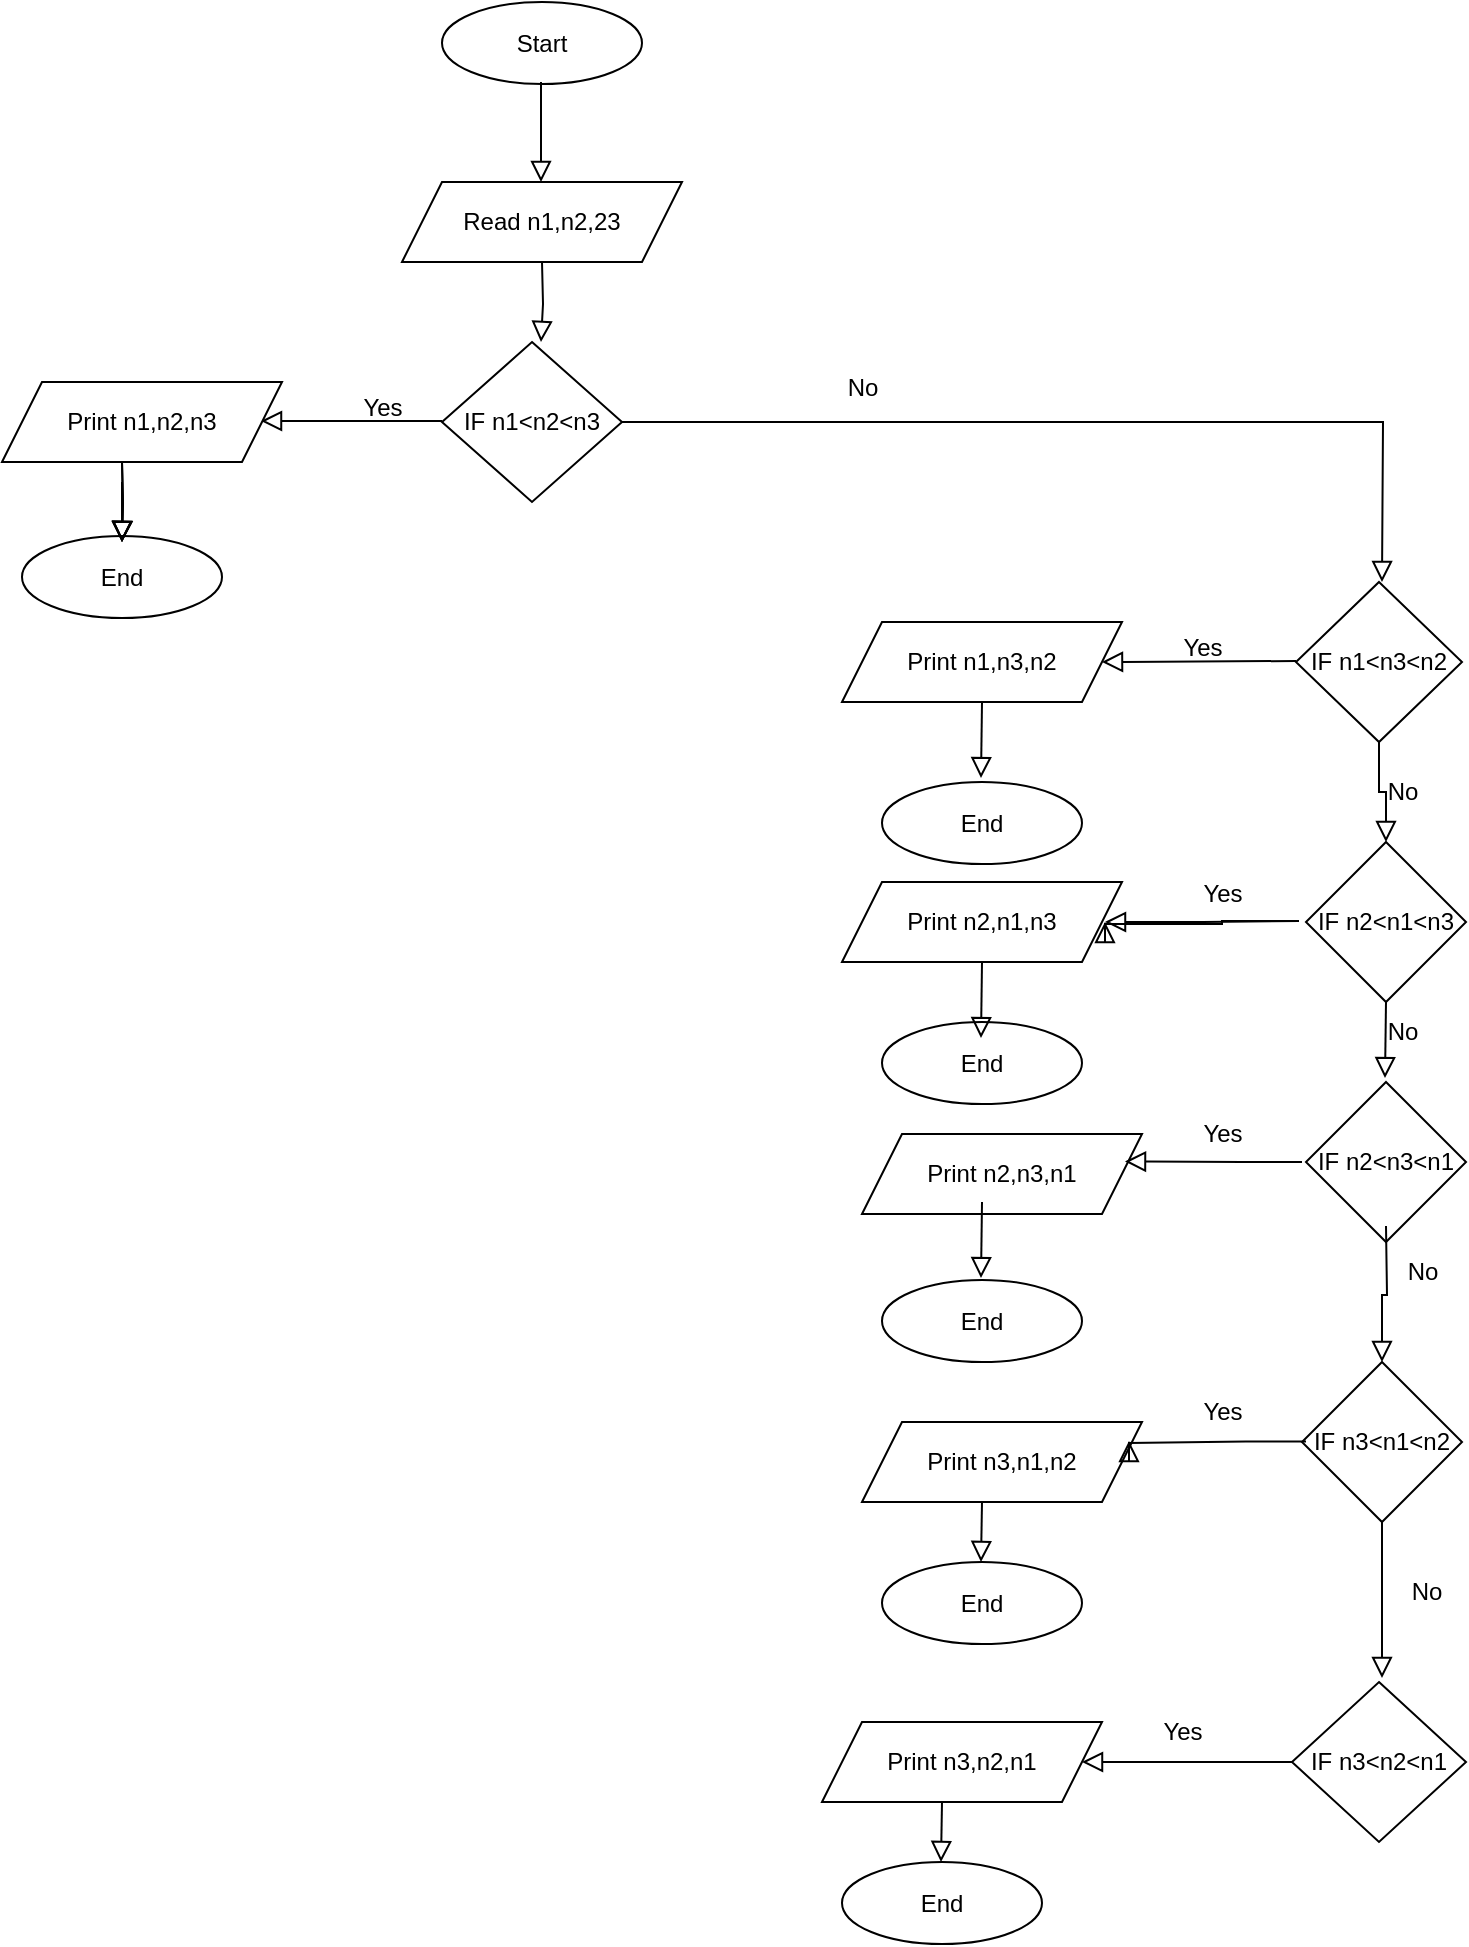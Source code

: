 <mxfile version="21.3.5" type="github">
  <diagram id="C5RBs43oDa-KdzZeNtuy" name="Page-1">
    <mxGraphModel dx="1257" dy="1866" grid="1" gridSize="10" guides="1" tooltips="1" connect="1" arrows="1" fold="1" page="1" pageScale="1" pageWidth="827" pageHeight="1169" background="none" math="0" shadow="0">
      <root>
        <mxCell id="WIyWlLk6GJQsqaUBKTNV-0" />
        <mxCell id="WIyWlLk6GJQsqaUBKTNV-1" parent="WIyWlLk6GJQsqaUBKTNV-0" />
        <mxCell id="QQICRdsqd7kg14_r1sLs-0" value="Start" style="ellipse;whiteSpace=wrap;html=1;" parent="WIyWlLk6GJQsqaUBKTNV-1" vertex="1">
          <mxGeometry x="310" y="-1150" width="100" height="41" as="geometry" />
        </mxCell>
        <mxCell id="QQICRdsqd7kg14_r1sLs-5" value="" style="rounded=0;html=1;jettySize=auto;orthogonalLoop=1;fontSize=11;endArrow=block;endFill=0;endSize=8;strokeWidth=1;shadow=0;labelBackgroundColor=none;edgeStyle=orthogonalEdgeStyle;" parent="WIyWlLk6GJQsqaUBKTNV-1" edge="1">
          <mxGeometry relative="1" as="geometry">
            <mxPoint x="359.5" y="-1110" as="sourcePoint" />
            <mxPoint x="359.5" y="-1060" as="targetPoint" />
          </mxGeometry>
        </mxCell>
        <mxCell id="QQICRdsqd7kg14_r1sLs-6" value="Read n1,n2,23" style="shape=parallelogram;perimeter=parallelogramPerimeter;whiteSpace=wrap;html=1;fixedSize=1;" parent="WIyWlLk6GJQsqaUBKTNV-1" vertex="1">
          <mxGeometry x="290" y="-1060" width="140" height="40" as="geometry" />
        </mxCell>
        <mxCell id="diacNIXVysO6hR9Xucvc-0" value="IF n1&amp;lt;n2&amp;lt;n3" style="rhombus;whiteSpace=wrap;html=1;" vertex="1" parent="WIyWlLk6GJQsqaUBKTNV-1">
          <mxGeometry x="310" y="-980" width="90" height="80" as="geometry" />
        </mxCell>
        <mxCell id="diacNIXVysO6hR9Xucvc-1" value="" style="rounded=0;html=1;jettySize=auto;orthogonalLoop=1;fontSize=11;endArrow=block;endFill=0;endSize=8;strokeWidth=1;shadow=0;labelBackgroundColor=none;edgeStyle=orthogonalEdgeStyle;" edge="1" parent="WIyWlLk6GJQsqaUBKTNV-1">
          <mxGeometry relative="1" as="geometry">
            <mxPoint x="360" y="-1020" as="sourcePoint" />
            <mxPoint x="359.5" y="-980" as="targetPoint" />
          </mxGeometry>
        </mxCell>
        <mxCell id="diacNIXVysO6hR9Xucvc-2" value="" style="rounded=0;html=1;jettySize=auto;orthogonalLoop=1;fontSize=11;endArrow=block;endFill=0;endSize=8;strokeWidth=1;shadow=0;labelBackgroundColor=none;edgeStyle=orthogonalEdgeStyle;exitX=1;exitY=0.5;exitDx=0;exitDy=0;" edge="1" parent="WIyWlLk6GJQsqaUBKTNV-1" source="diacNIXVysO6hR9Xucvc-0">
          <mxGeometry relative="1" as="geometry">
            <mxPoint x="450.5" y="-960" as="sourcePoint" />
            <mxPoint x="780" y="-860" as="targetPoint" />
          </mxGeometry>
        </mxCell>
        <mxCell id="diacNIXVysO6hR9Xucvc-3" value="No" style="text;html=1;align=center;verticalAlign=middle;resizable=0;points=[];autosize=1;strokeColor=none;fillColor=none;" vertex="1" parent="WIyWlLk6GJQsqaUBKTNV-1">
          <mxGeometry x="500" y="-972" width="40" height="30" as="geometry" />
        </mxCell>
        <mxCell id="diacNIXVysO6hR9Xucvc-4" value="" style="rounded=0;html=1;jettySize=auto;orthogonalLoop=1;fontSize=11;endArrow=block;endFill=0;endSize=8;strokeWidth=1;shadow=0;labelBackgroundColor=none;edgeStyle=orthogonalEdgeStyle;" edge="1" parent="WIyWlLk6GJQsqaUBKTNV-1">
          <mxGeometry relative="1" as="geometry">
            <mxPoint x="310" y="-940.5" as="sourcePoint" />
            <mxPoint x="219.5" y="-940.5" as="targetPoint" />
          </mxGeometry>
        </mxCell>
        <mxCell id="diacNIXVysO6hR9Xucvc-5" value="Print n1,n2,n3" style="shape=parallelogram;perimeter=parallelogramPerimeter;whiteSpace=wrap;html=1;fixedSize=1;" vertex="1" parent="WIyWlLk6GJQsqaUBKTNV-1">
          <mxGeometry x="90" y="-960" width="140" height="40" as="geometry" />
        </mxCell>
        <mxCell id="diacNIXVysO6hR9Xucvc-6" value="Yes" style="text;html=1;align=center;verticalAlign=middle;resizable=0;points=[];autosize=1;strokeColor=none;fillColor=none;" vertex="1" parent="WIyWlLk6GJQsqaUBKTNV-1">
          <mxGeometry x="260" y="-962" width="40" height="30" as="geometry" />
        </mxCell>
        <mxCell id="diacNIXVysO6hR9Xucvc-7" value="IF n1&amp;lt;n3&amp;lt;n2" style="rhombus;whiteSpace=wrap;html=1;" vertex="1" parent="WIyWlLk6GJQsqaUBKTNV-1">
          <mxGeometry x="737" y="-860" width="83" height="80" as="geometry" />
        </mxCell>
        <mxCell id="diacNIXVysO6hR9Xucvc-8" value="" style="rounded=0;html=1;jettySize=auto;orthogonalLoop=1;fontSize=11;endArrow=block;endFill=0;endSize=8;strokeWidth=1;shadow=0;labelBackgroundColor=none;edgeStyle=orthogonalEdgeStyle;entryX=1;entryY=0.5;entryDx=0;entryDy=0;" edge="1" parent="WIyWlLk6GJQsqaUBKTNV-1" target="diacNIXVysO6hR9Xucvc-9">
          <mxGeometry relative="1" as="geometry">
            <mxPoint x="737" y="-820.5" as="sourcePoint" />
            <mxPoint x="646.5" y="-820.5" as="targetPoint" />
          </mxGeometry>
        </mxCell>
        <mxCell id="diacNIXVysO6hR9Xucvc-9" value="Print n1,n3,n2" style="shape=parallelogram;perimeter=parallelogramPerimeter;whiteSpace=wrap;html=1;fixedSize=1;" vertex="1" parent="WIyWlLk6GJQsqaUBKTNV-1">
          <mxGeometry x="510" y="-840" width="140" height="40" as="geometry" />
        </mxCell>
        <mxCell id="diacNIXVysO6hR9Xucvc-10" value="Yes" style="text;html=1;align=center;verticalAlign=middle;resizable=0;points=[];autosize=1;strokeColor=none;fillColor=none;" vertex="1" parent="WIyWlLk6GJQsqaUBKTNV-1">
          <mxGeometry x="670" y="-842" width="40" height="30" as="geometry" />
        </mxCell>
        <mxCell id="diacNIXVysO6hR9Xucvc-12" value="" style="rounded=0;html=1;jettySize=auto;orthogonalLoop=1;fontSize=11;endArrow=block;endFill=0;endSize=8;strokeWidth=1;shadow=0;labelBackgroundColor=none;edgeStyle=orthogonalEdgeStyle;exitX=0.5;exitY=1;exitDx=0;exitDy=0;entryX=0.5;entryY=0;entryDx=0;entryDy=0;" edge="1" parent="WIyWlLk6GJQsqaUBKTNV-1" source="diacNIXVysO6hR9Xucvc-7" target="diacNIXVysO6hR9Xucvc-13">
          <mxGeometry relative="1" as="geometry">
            <mxPoint x="389.75" y="-770" as="sourcePoint" />
            <mxPoint x="782" y="-730" as="targetPoint" />
          </mxGeometry>
        </mxCell>
        <mxCell id="diacNIXVysO6hR9Xucvc-13" value="IF n2&amp;lt;n1&amp;lt;n3" style="rhombus;whiteSpace=wrap;html=1;" vertex="1" parent="WIyWlLk6GJQsqaUBKTNV-1">
          <mxGeometry x="742" y="-730" width="80" height="80" as="geometry" />
        </mxCell>
        <mxCell id="diacNIXVysO6hR9Xucvc-14" value="End" style="ellipse;whiteSpace=wrap;html=1;" vertex="1" parent="WIyWlLk6GJQsqaUBKTNV-1">
          <mxGeometry x="100" y="-883" width="100" height="41" as="geometry" />
        </mxCell>
        <mxCell id="diacNIXVysO6hR9Xucvc-15" value="" style="rounded=0;html=1;jettySize=auto;orthogonalLoop=1;fontSize=11;endArrow=block;endFill=0;endSize=8;strokeWidth=1;shadow=0;labelBackgroundColor=none;edgeStyle=orthogonalEdgeStyle;" edge="1" parent="WIyWlLk6GJQsqaUBKTNV-1">
          <mxGeometry relative="1" as="geometry">
            <mxPoint x="150" y="-920" as="sourcePoint" />
            <mxPoint x="150" y="-880" as="targetPoint" />
          </mxGeometry>
        </mxCell>
        <mxCell id="diacNIXVysO6hR9Xucvc-16" value="End" style="ellipse;whiteSpace=wrap;html=1;" vertex="1" parent="WIyWlLk6GJQsqaUBKTNV-1">
          <mxGeometry x="530" y="-760" width="100" height="41" as="geometry" />
        </mxCell>
        <mxCell id="diacNIXVysO6hR9Xucvc-18" value="" style="rounded=0;html=1;jettySize=auto;orthogonalLoop=1;fontSize=11;endArrow=block;endFill=0;endSize=8;strokeWidth=1;shadow=0;labelBackgroundColor=none;edgeStyle=orthogonalEdgeStyle;" edge="1" parent="WIyWlLk6GJQsqaUBKTNV-1">
          <mxGeometry relative="1" as="geometry">
            <mxPoint x="580" y="-800" as="sourcePoint" />
            <mxPoint x="579.5" y="-762" as="targetPoint" />
          </mxGeometry>
        </mxCell>
        <mxCell id="diacNIXVysO6hR9Xucvc-19" value="" style="rounded=0;html=1;jettySize=auto;orthogonalLoop=1;fontSize=11;endArrow=block;endFill=0;endSize=8;strokeWidth=1;shadow=0;labelBackgroundColor=none;edgeStyle=orthogonalEdgeStyle;" edge="1" parent="WIyWlLk6GJQsqaUBKTNV-1">
          <mxGeometry relative="1" as="geometry">
            <mxPoint x="150" y="-920" as="sourcePoint" />
            <mxPoint x="150" y="-880" as="targetPoint" />
          </mxGeometry>
        </mxCell>
        <mxCell id="diacNIXVysO6hR9Xucvc-20" value="" style="rounded=0;html=1;jettySize=auto;orthogonalLoop=1;fontSize=11;endArrow=block;endFill=0;endSize=8;strokeWidth=1;shadow=0;labelBackgroundColor=none;edgeStyle=orthogonalEdgeStyle;" edge="1" parent="WIyWlLk6GJQsqaUBKTNV-1">
          <mxGeometry relative="1" as="geometry">
            <mxPoint x="150" y="-910" as="sourcePoint" />
            <mxPoint x="150" y="-880" as="targetPoint" />
          </mxGeometry>
        </mxCell>
        <mxCell id="diacNIXVysO6hR9Xucvc-21" value="" style="rounded=0;html=1;jettySize=auto;orthogonalLoop=1;fontSize=11;endArrow=block;endFill=0;endSize=8;strokeWidth=1;shadow=0;labelBackgroundColor=none;edgeStyle=orthogonalEdgeStyle;" edge="1" parent="WIyWlLk6GJQsqaUBKTNV-1">
          <mxGeometry relative="1" as="geometry">
            <mxPoint x="150" y="-910" as="sourcePoint" />
            <mxPoint x="150" y="-880" as="targetPoint" />
          </mxGeometry>
        </mxCell>
        <mxCell id="diacNIXVysO6hR9Xucvc-22" value="No" style="text;html=1;align=center;verticalAlign=middle;resizable=0;points=[];autosize=1;strokeColor=none;fillColor=none;" vertex="1" parent="WIyWlLk6GJQsqaUBKTNV-1">
          <mxGeometry x="770" y="-770" width="40" height="30" as="geometry" />
        </mxCell>
        <mxCell id="diacNIXVysO6hR9Xucvc-25" value="Yes" style="text;html=1;align=center;verticalAlign=middle;resizable=0;points=[];autosize=1;strokeColor=none;fillColor=none;" vertex="1" parent="WIyWlLk6GJQsqaUBKTNV-1">
          <mxGeometry x="680" y="-719" width="40" height="30" as="geometry" />
        </mxCell>
        <mxCell id="diacNIXVysO6hR9Xucvc-32" value="" style="rounded=0;html=1;jettySize=auto;orthogonalLoop=1;fontSize=11;endArrow=block;endFill=0;endSize=8;strokeWidth=1;shadow=0;labelBackgroundColor=none;edgeStyle=orthogonalEdgeStyle;entryX=1;entryY=0.5;entryDx=0;entryDy=0;" edge="1" parent="WIyWlLk6GJQsqaUBKTNV-1">
          <mxGeometry relative="1" as="geometry">
            <mxPoint x="738.5" y="-690.5" as="sourcePoint" />
            <mxPoint x="641.5" y="-690" as="targetPoint" />
          </mxGeometry>
        </mxCell>
        <mxCell id="diacNIXVysO6hR9Xucvc-33" value="Print n2,n1,n3" style="shape=parallelogram;perimeter=parallelogramPerimeter;whiteSpace=wrap;html=1;fixedSize=1;" vertex="1" parent="WIyWlLk6GJQsqaUBKTNV-1">
          <mxGeometry x="510" y="-710" width="140" height="40" as="geometry" />
        </mxCell>
        <mxCell id="diacNIXVysO6hR9Xucvc-36" value="End" style="ellipse;whiteSpace=wrap;html=1;" vertex="1" parent="WIyWlLk6GJQsqaUBKTNV-1">
          <mxGeometry x="530" y="-640" width="100" height="41" as="geometry" />
        </mxCell>
        <mxCell id="diacNIXVysO6hR9Xucvc-38" value="" style="rounded=0;html=1;jettySize=auto;orthogonalLoop=1;fontSize=11;endArrow=block;endFill=0;endSize=8;strokeWidth=1;shadow=0;labelBackgroundColor=none;edgeStyle=orthogonalEdgeStyle;" edge="1" parent="WIyWlLk6GJQsqaUBKTNV-1">
          <mxGeometry relative="1" as="geometry">
            <mxPoint x="580" y="-670" as="sourcePoint" />
            <mxPoint x="579.5" y="-632" as="targetPoint" />
          </mxGeometry>
        </mxCell>
        <mxCell id="diacNIXVysO6hR9Xucvc-39" value="" style="rounded=0;html=1;jettySize=auto;orthogonalLoop=1;fontSize=11;endArrow=block;endFill=0;endSize=8;strokeWidth=1;shadow=0;labelBackgroundColor=none;edgeStyle=orthogonalEdgeStyle;" edge="1" parent="WIyWlLk6GJQsqaUBKTNV-1">
          <mxGeometry relative="1" as="geometry">
            <mxPoint x="782" y="-650" as="sourcePoint" />
            <mxPoint x="781.5" y="-612" as="targetPoint" />
          </mxGeometry>
        </mxCell>
        <mxCell id="diacNIXVysO6hR9Xucvc-40" value="IF n2&amp;lt;n3&amp;lt;n1" style="rhombus;whiteSpace=wrap;html=1;" vertex="1" parent="WIyWlLk6GJQsqaUBKTNV-1">
          <mxGeometry x="742" y="-610" width="80" height="80" as="geometry" />
        </mxCell>
        <mxCell id="diacNIXVysO6hR9Xucvc-41" value="Print n2,n3,n1" style="shape=parallelogram;perimeter=parallelogramPerimeter;whiteSpace=wrap;html=1;fixedSize=1;" vertex="1" parent="WIyWlLk6GJQsqaUBKTNV-1">
          <mxGeometry x="520" y="-584" width="140" height="40" as="geometry" />
        </mxCell>
        <mxCell id="diacNIXVysO6hR9Xucvc-42" value="" style="rounded=0;html=1;jettySize=auto;orthogonalLoop=1;fontSize=11;endArrow=block;endFill=0;endSize=8;strokeWidth=1;shadow=0;labelBackgroundColor=none;edgeStyle=orthogonalEdgeStyle;entryX=1;entryY=0.5;entryDx=0;entryDy=0;" edge="1" parent="WIyWlLk6GJQsqaUBKTNV-1">
          <mxGeometry relative="1" as="geometry">
            <mxPoint x="738.5" y="-690.5" as="sourcePoint" />
            <mxPoint x="641.5" y="-690" as="targetPoint" />
            <Array as="points">
              <mxPoint x="700" y="-690" />
              <mxPoint x="700" y="-689" />
            </Array>
          </mxGeometry>
        </mxCell>
        <mxCell id="diacNIXVysO6hR9Xucvc-43" value="" style="rounded=0;html=1;jettySize=auto;orthogonalLoop=1;fontSize=11;endArrow=block;endFill=0;endSize=8;strokeWidth=1;shadow=0;labelBackgroundColor=none;edgeStyle=orthogonalEdgeStyle;entryX=1;entryY=0.5;entryDx=0;entryDy=0;" edge="1" parent="WIyWlLk6GJQsqaUBKTNV-1">
          <mxGeometry relative="1" as="geometry">
            <mxPoint x="740" y="-570" as="sourcePoint" />
            <mxPoint x="651.5" y="-570.25" as="targetPoint" />
            <Array as="points">
              <mxPoint x="710" y="-570.25" />
              <mxPoint x="710" y="-569.25" />
            </Array>
          </mxGeometry>
        </mxCell>
        <mxCell id="diacNIXVysO6hR9Xucvc-44" value="Yes" style="text;html=1;align=center;verticalAlign=middle;resizable=0;points=[];autosize=1;strokeColor=none;fillColor=none;" vertex="1" parent="WIyWlLk6GJQsqaUBKTNV-1">
          <mxGeometry x="680" y="-599" width="40" height="30" as="geometry" />
        </mxCell>
        <mxCell id="diacNIXVysO6hR9Xucvc-46" value="No" style="text;html=1;align=center;verticalAlign=middle;resizable=0;points=[];autosize=1;strokeColor=none;fillColor=none;" vertex="1" parent="WIyWlLk6GJQsqaUBKTNV-1">
          <mxGeometry x="770" y="-650" width="40" height="30" as="geometry" />
        </mxCell>
        <mxCell id="diacNIXVysO6hR9Xucvc-47" value="No" style="text;html=1;align=center;verticalAlign=middle;resizable=0;points=[];autosize=1;strokeColor=none;fillColor=none;" vertex="1" parent="WIyWlLk6GJQsqaUBKTNV-1">
          <mxGeometry x="780" y="-530" width="40" height="30" as="geometry" />
        </mxCell>
        <mxCell id="diacNIXVysO6hR9Xucvc-50" value="" style="rounded=0;html=1;jettySize=auto;orthogonalLoop=1;fontSize=11;endArrow=block;endFill=0;endSize=8;strokeWidth=1;shadow=0;labelBackgroundColor=none;edgeStyle=orthogonalEdgeStyle;entryX=0.5;entryY=0;entryDx=0;entryDy=0;" edge="1" parent="WIyWlLk6GJQsqaUBKTNV-1" target="diacNIXVysO6hR9Xucvc-51">
          <mxGeometry relative="1" as="geometry">
            <mxPoint x="782" y="-538" as="sourcePoint" />
            <mxPoint x="782" y="-460" as="targetPoint" />
          </mxGeometry>
        </mxCell>
        <mxCell id="diacNIXVysO6hR9Xucvc-51" value="IF n3&amp;lt;n1&amp;lt;n2" style="rhombus;whiteSpace=wrap;html=1;" vertex="1" parent="WIyWlLk6GJQsqaUBKTNV-1">
          <mxGeometry x="740" y="-470" width="80" height="80" as="geometry" />
        </mxCell>
        <mxCell id="diacNIXVysO6hR9Xucvc-52" value="End" style="ellipse;whiteSpace=wrap;html=1;" vertex="1" parent="WIyWlLk6GJQsqaUBKTNV-1">
          <mxGeometry x="530" y="-511" width="100" height="41" as="geometry" />
        </mxCell>
        <mxCell id="diacNIXVysO6hR9Xucvc-55" value="" style="rounded=0;html=1;jettySize=auto;orthogonalLoop=1;fontSize=11;endArrow=block;endFill=0;endSize=8;strokeWidth=1;shadow=0;labelBackgroundColor=none;edgeStyle=orthogonalEdgeStyle;" edge="1" parent="WIyWlLk6GJQsqaUBKTNV-1">
          <mxGeometry relative="1" as="geometry">
            <mxPoint x="580" y="-550" as="sourcePoint" />
            <mxPoint x="579.5" y="-512" as="targetPoint" />
          </mxGeometry>
        </mxCell>
        <mxCell id="diacNIXVysO6hR9Xucvc-56" value="Print n3,n2,n1" style="shape=parallelogram;perimeter=parallelogramPerimeter;whiteSpace=wrap;html=1;fixedSize=1;" vertex="1" parent="WIyWlLk6GJQsqaUBKTNV-1">
          <mxGeometry x="500" y="-290" width="140" height="40" as="geometry" />
        </mxCell>
        <mxCell id="diacNIXVysO6hR9Xucvc-57" value="Print n3,n1,n2" style="shape=parallelogram;perimeter=parallelogramPerimeter;whiteSpace=wrap;html=1;fixedSize=1;" vertex="1" parent="WIyWlLk6GJQsqaUBKTNV-1">
          <mxGeometry x="520" y="-440" width="140" height="40" as="geometry" />
        </mxCell>
        <mxCell id="diacNIXVysO6hR9Xucvc-59" value="" style="rounded=0;html=1;jettySize=auto;orthogonalLoop=1;fontSize=11;endArrow=block;endFill=0;endSize=8;strokeWidth=1;shadow=0;labelBackgroundColor=none;edgeStyle=orthogonalEdgeStyle;entryX=1;entryY=0.5;entryDx=0;entryDy=0;" edge="1" parent="WIyWlLk6GJQsqaUBKTNV-1">
          <mxGeometry relative="1" as="geometry">
            <mxPoint x="742" y="-430.25" as="sourcePoint" />
            <mxPoint x="653.5" y="-430.5" as="targetPoint" />
            <Array as="points">
              <mxPoint x="712" y="-430.5" />
              <mxPoint x="712" y="-429.5" />
            </Array>
          </mxGeometry>
        </mxCell>
        <mxCell id="diacNIXVysO6hR9Xucvc-60" value="Yes" style="text;html=1;align=center;verticalAlign=middle;resizable=0;points=[];autosize=1;strokeColor=none;fillColor=none;" vertex="1" parent="WIyWlLk6GJQsqaUBKTNV-1">
          <mxGeometry x="660" y="-300" width="40" height="30" as="geometry" />
        </mxCell>
        <mxCell id="diacNIXVysO6hR9Xucvc-61" value="" style="rounded=0;html=1;jettySize=auto;orthogonalLoop=1;fontSize=11;endArrow=block;endFill=0;endSize=8;strokeWidth=1;shadow=0;labelBackgroundColor=none;edgeStyle=orthogonalEdgeStyle;" edge="1" parent="WIyWlLk6GJQsqaUBKTNV-1">
          <mxGeometry relative="1" as="geometry">
            <mxPoint x="780" y="-390" as="sourcePoint" />
            <mxPoint x="780" y="-312" as="targetPoint" />
          </mxGeometry>
        </mxCell>
        <mxCell id="diacNIXVysO6hR9Xucvc-62" value="No" style="text;html=1;align=center;verticalAlign=middle;resizable=0;points=[];autosize=1;strokeColor=none;fillColor=none;" vertex="1" parent="WIyWlLk6GJQsqaUBKTNV-1">
          <mxGeometry x="782" y="-370" width="40" height="30" as="geometry" />
        </mxCell>
        <mxCell id="diacNIXVysO6hR9Xucvc-64" value="IF n3&amp;lt;n2&amp;lt;n1" style="rhombus;whiteSpace=wrap;html=1;" vertex="1" parent="WIyWlLk6GJQsqaUBKTNV-1">
          <mxGeometry x="735" y="-310" width="87" height="80" as="geometry" />
        </mxCell>
        <mxCell id="diacNIXVysO6hR9Xucvc-67" value="" style="rounded=0;html=1;jettySize=auto;orthogonalLoop=1;fontSize=11;endArrow=block;endFill=0;endSize=8;strokeWidth=1;shadow=0;labelBackgroundColor=none;edgeStyle=orthogonalEdgeStyle;exitX=0;exitY=0.5;exitDx=0;exitDy=0;" edge="1" parent="WIyWlLk6GJQsqaUBKTNV-1" source="diacNIXVysO6hR9Xucvc-64" target="diacNIXVysO6hR9Xucvc-56">
          <mxGeometry relative="1" as="geometry">
            <mxPoint x="730" y="-270" as="sourcePoint" />
            <mxPoint x="653.5" y="-270.5" as="targetPoint" />
            <Array as="points" />
          </mxGeometry>
        </mxCell>
        <mxCell id="diacNIXVysO6hR9Xucvc-68" value="End" style="ellipse;whiteSpace=wrap;html=1;" vertex="1" parent="WIyWlLk6GJQsqaUBKTNV-1">
          <mxGeometry x="530" y="-370" width="100" height="41" as="geometry" />
        </mxCell>
        <mxCell id="diacNIXVysO6hR9Xucvc-69" value="End" style="ellipse;whiteSpace=wrap;html=1;" vertex="1" parent="WIyWlLk6GJQsqaUBKTNV-1">
          <mxGeometry x="510" y="-220" width="100" height="41" as="geometry" />
        </mxCell>
        <mxCell id="diacNIXVysO6hR9Xucvc-71" value="" style="rounded=0;html=1;jettySize=auto;orthogonalLoop=1;fontSize=11;endArrow=block;endFill=0;endSize=8;strokeWidth=1;shadow=0;labelBackgroundColor=none;edgeStyle=orthogonalEdgeStyle;" edge="1" parent="WIyWlLk6GJQsqaUBKTNV-1">
          <mxGeometry relative="1" as="geometry">
            <mxPoint x="580" y="-400" as="sourcePoint" />
            <mxPoint x="579.5" y="-370" as="targetPoint" />
          </mxGeometry>
        </mxCell>
        <mxCell id="diacNIXVysO6hR9Xucvc-72" value="" style="rounded=0;html=1;jettySize=auto;orthogonalLoop=1;fontSize=11;endArrow=block;endFill=0;endSize=8;strokeWidth=1;shadow=0;labelBackgroundColor=none;edgeStyle=orthogonalEdgeStyle;" edge="1" parent="WIyWlLk6GJQsqaUBKTNV-1">
          <mxGeometry relative="1" as="geometry">
            <mxPoint x="560" y="-250" as="sourcePoint" />
            <mxPoint x="559.5" y="-220" as="targetPoint" />
          </mxGeometry>
        </mxCell>
        <mxCell id="diacNIXVysO6hR9Xucvc-73" value="Yes" style="text;html=1;align=center;verticalAlign=middle;resizable=0;points=[];autosize=1;strokeColor=none;fillColor=none;" vertex="1" parent="WIyWlLk6GJQsqaUBKTNV-1">
          <mxGeometry x="680" y="-460" width="40" height="30" as="geometry" />
        </mxCell>
      </root>
    </mxGraphModel>
  </diagram>
</mxfile>
